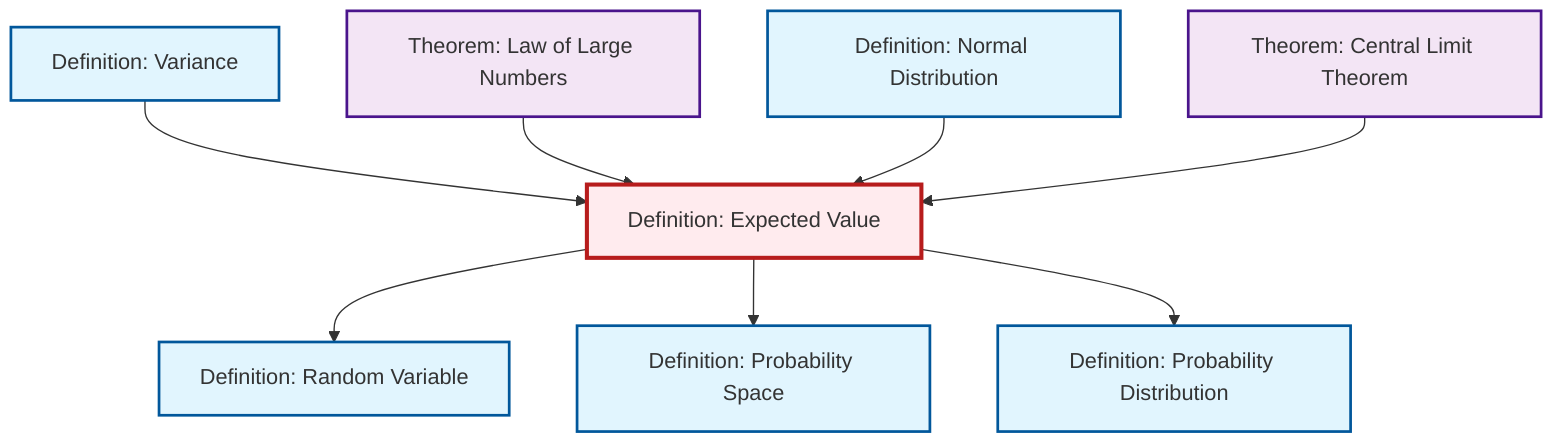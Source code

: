 graph TD
    classDef definition fill:#e1f5fe,stroke:#01579b,stroke-width:2px
    classDef theorem fill:#f3e5f5,stroke:#4a148c,stroke-width:2px
    classDef axiom fill:#fff3e0,stroke:#e65100,stroke-width:2px
    classDef example fill:#e8f5e9,stroke:#1b5e20,stroke-width:2px
    classDef current fill:#ffebee,stroke:#b71c1c,stroke-width:3px
    thm-central-limit["Theorem: Central Limit Theorem"]:::theorem
    def-probability-space["Definition: Probability Space"]:::definition
    def-expectation["Definition: Expected Value"]:::definition
    def-variance["Definition: Variance"]:::definition
    def-probability-distribution["Definition: Probability Distribution"]:::definition
    def-normal-distribution["Definition: Normal Distribution"]:::definition
    thm-law-of-large-numbers["Theorem: Law of Large Numbers"]:::theorem
    def-random-variable["Definition: Random Variable"]:::definition
    def-variance --> def-expectation
    thm-law-of-large-numbers --> def-expectation
    def-normal-distribution --> def-expectation
    def-expectation --> def-random-variable
    def-expectation --> def-probability-space
    def-expectation --> def-probability-distribution
    thm-central-limit --> def-expectation
    class def-expectation current